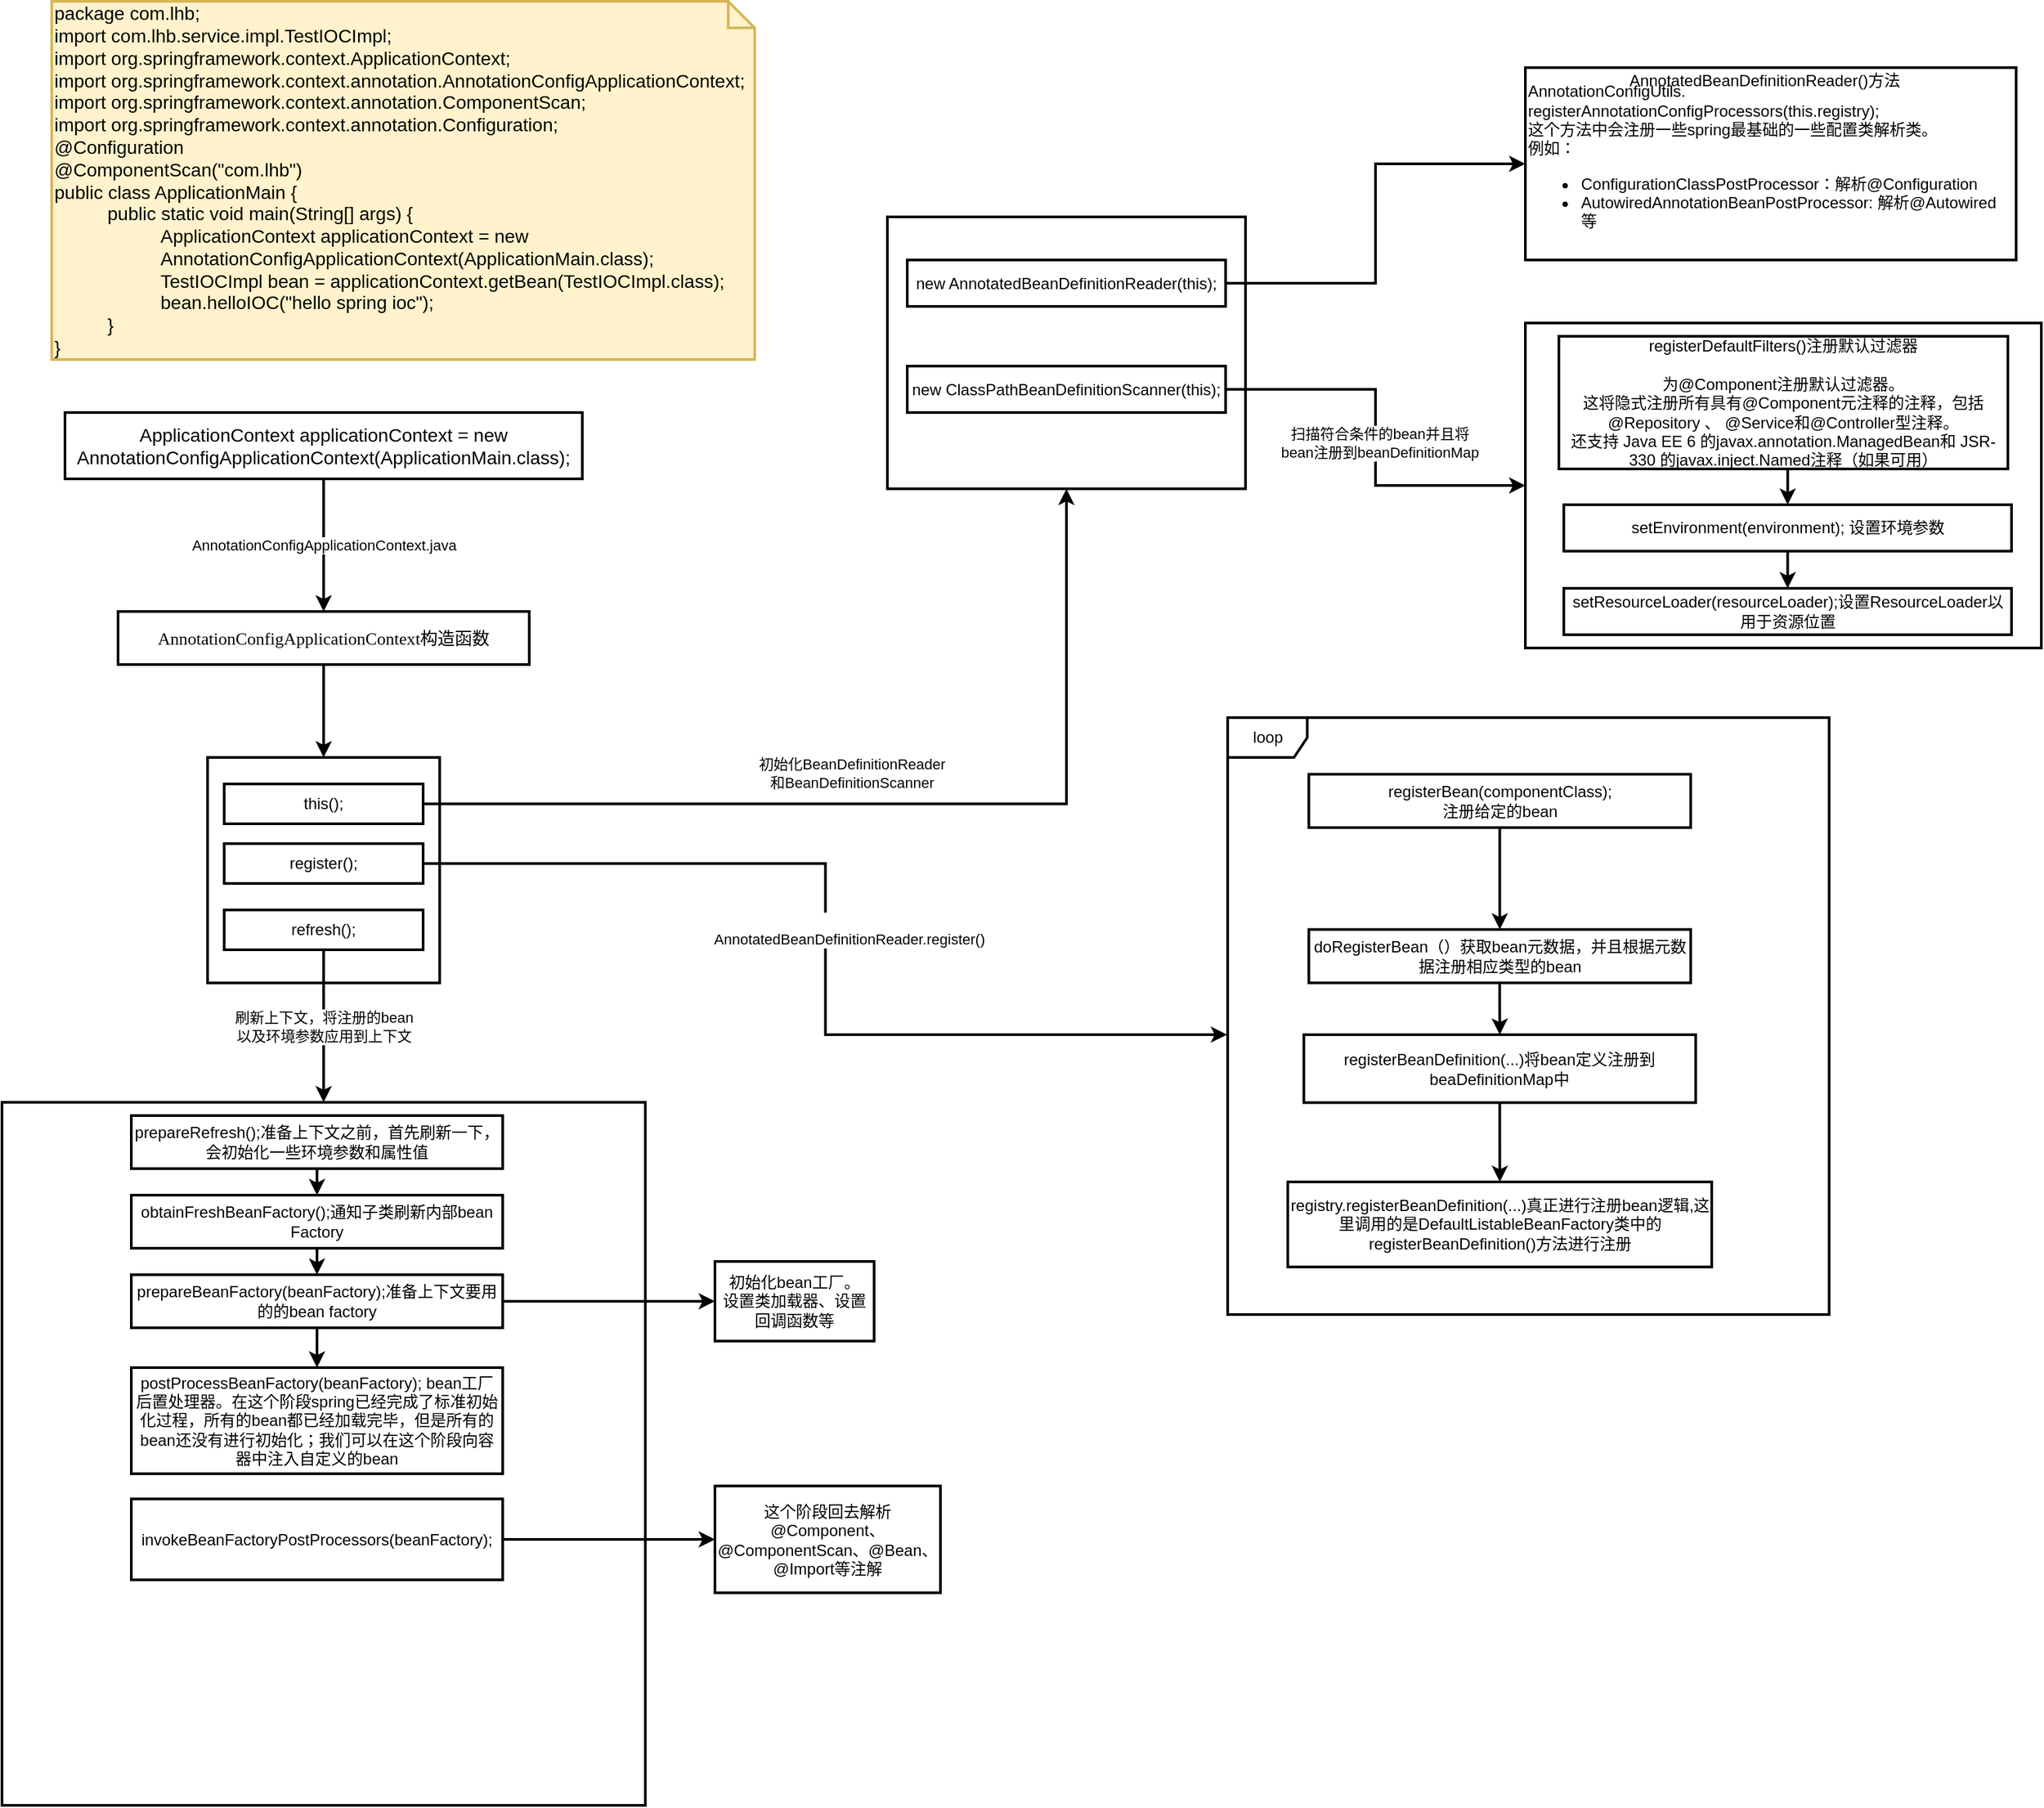 <mxfile version="14.9.6" type="github" pages="2">
  <diagram id="eFSnvH-j5v0lLI5UnApI" name="IOC加载流程">
    <mxGraphModel dx="1265" dy="634" grid="1" gridSize="10" guides="1" tooltips="1" connect="1" arrows="1" fold="1" page="1" pageScale="1" pageWidth="827" pageHeight="1169" math="0" shadow="0">
      <root>
        <mxCell id="0" />
        <mxCell id="1" parent="0" />
        <mxCell id="3bNbBRN6fOfR_KHOpcYK-2" value="&lt;div&gt;&lt;font color=&quot;#000000&quot;&gt;package com.lhb;&lt;/font&gt;&lt;/div&gt;&lt;div&gt;&lt;font color=&quot;#000000&quot;&gt;import com.lhb.service.impl.TestIOCImpl;&lt;/font&gt;&lt;/div&gt;&lt;div&gt;&lt;font color=&quot;#000000&quot;&gt;import org.springframework.context.ApplicationContext;&lt;/font&gt;&lt;/div&gt;&lt;div&gt;&lt;font color=&quot;#000000&quot;&gt;import org.springframework.context.annotation.AnnotationConfigApplicationContext;&lt;/font&gt;&lt;/div&gt;&lt;div&gt;&lt;font color=&quot;#000000&quot;&gt;import org.springframework.context.annotation.ComponentScan;&lt;/font&gt;&lt;/div&gt;&lt;div&gt;&lt;font color=&quot;#000000&quot;&gt;import org.springframework.context.annotation.Configuration;&lt;/font&gt;&lt;/div&gt;&lt;div&gt;&lt;font color=&quot;#000000&quot;&gt;@Configuration&lt;/font&gt;&lt;/div&gt;&lt;div&gt;&lt;font color=&quot;#000000&quot;&gt;@ComponentScan(&quot;com.lhb&quot;)&lt;/font&gt;&lt;/div&gt;&lt;div&gt;&lt;font color=&quot;#000000&quot;&gt;public class ApplicationMain {&lt;/font&gt;&lt;/div&gt;&lt;blockquote style=&quot;margin: 0 0 0 40px ; border: none ; padding: 0px&quot;&gt;&lt;div&gt;&lt;font color=&quot;#000000&quot;&gt;public static void main(String[] args) {&lt;/font&gt;&lt;/div&gt;&lt;/blockquote&gt;&lt;blockquote style=&quot;margin: 0 0 0 40px ; border: none ; padding: 0px&quot;&gt;&lt;blockquote style=&quot;margin: 0 0 0 40px ; border: none ; padding: 0px&quot;&gt;&lt;div&gt;&lt;font color=&quot;#000000&quot;&gt;ApplicationContext applicationContext = new AnnotationConfigApplicationContext(ApplicationMain.class);&lt;/font&gt;&lt;/div&gt;&lt;/blockquote&gt;&lt;blockquote style=&quot;margin: 0 0 0 40px ; border: none ; padding: 0px&quot;&gt;&lt;div&gt;&lt;font color=&quot;#000000&quot;&gt;TestIOCImpl bean = applicationContext.getBean(TestIOCImpl.class);&lt;/font&gt;&lt;/div&gt;&lt;/blockquote&gt;&lt;blockquote style=&quot;margin: 0 0 0 40px ; border: none ; padding: 0px&quot;&gt;&lt;div&gt;&lt;font color=&quot;#000000&quot;&gt;bean.helloIOC(&quot;hello spring ioc&quot;);&lt;/font&gt;&lt;/div&gt;&lt;/blockquote&gt;&lt;/blockquote&gt;&lt;blockquote style=&quot;margin: 0 0 0 40px ; border: none ; padding: 0px&quot;&gt;&lt;div&gt;&lt;font color=&quot;#000000&quot;&gt;}&lt;/font&gt;&lt;/div&gt;&lt;/blockquote&gt;&lt;div&gt;&lt;font color=&quot;#000000&quot;&gt;}&lt;/font&gt;&lt;/div&gt;" style="shape=note;strokeWidth=2;fontSize=14;size=20;whiteSpace=wrap;html=1;fillColor=#fff2cc;strokeColor=#d6b656;fontColor=#666600;align=left;" parent="1" vertex="1">
          <mxGeometry x="70" y="40" width="530" height="270" as="geometry" />
        </mxCell>
        <mxCell id="3bNbBRN6fOfR_KHOpcYK-5" value="" style="edgeStyle=orthogonalEdgeStyle;rounded=0;orthogonalLoop=1;jettySize=auto;html=1;strokeWidth=2;" parent="1" source="3bNbBRN6fOfR_KHOpcYK-3" target="3bNbBRN6fOfR_KHOpcYK-4" edge="1">
          <mxGeometry relative="1" as="geometry" />
        </mxCell>
        <mxCell id="XQ4zk1a1KSQNIVSHgwAn-4" value="AnnotationConfigApplicationContext.java" style="edgeLabel;html=1;align=center;verticalAlign=middle;resizable=0;points=[];" parent="3bNbBRN6fOfR_KHOpcYK-5" vertex="1" connectable="0">
          <mxGeometry x="-0.3" y="-1" relative="1" as="geometry">
            <mxPoint x="1" y="15" as="offset" />
          </mxGeometry>
        </mxCell>
        <mxCell id="3bNbBRN6fOfR_KHOpcYK-3" value="&lt;span style=&quot;font-size: 14px ; text-align: left&quot;&gt;ApplicationContext applicationContext = new AnnotationConfigApplicationContext(ApplicationMain.class);&lt;/span&gt;" style="rounded=0;whiteSpace=wrap;html=1;strokeWidth=2;" parent="1" vertex="1">
          <mxGeometry x="80" y="350" width="390" height="50" as="geometry" />
        </mxCell>
        <mxCell id="3bNbBRN6fOfR_KHOpcYK-7" value="" style="edgeStyle=orthogonalEdgeStyle;rounded=0;orthogonalLoop=1;jettySize=auto;html=1;strokeWidth=2;" parent="1" source="3bNbBRN6fOfR_KHOpcYK-4" target="3bNbBRN6fOfR_KHOpcYK-6" edge="1">
          <mxGeometry relative="1" as="geometry" />
        </mxCell>
        <mxCell id="3bNbBRN6fOfR_KHOpcYK-4" value="&lt;pre style=&quot;font-family: &amp;#34;jetbrains mono&amp;#34; ; font-size: 9.8pt&quot;&gt;&lt;span style=&quot;background-color: rgb(255 , 255 , 255)&quot;&gt;AnnotationConfigApplicationContext构造函数&lt;/span&gt;&lt;/pre&gt;" style="whiteSpace=wrap;html=1;rounded=0;strokeWidth=2;" parent="1" vertex="1">
          <mxGeometry x="120" y="500" width="310" height="40" as="geometry" />
        </mxCell>
        <mxCell id="XQ4zk1a1KSQNIVSHgwAn-1" value="" style="group" parent="1" vertex="1" connectable="0">
          <mxGeometry x="187.5" y="610" width="175" height="170" as="geometry" />
        </mxCell>
        <mxCell id="3bNbBRN6fOfR_KHOpcYK-6" value="" style="whiteSpace=wrap;html=1;rounded=0;strokeWidth=2;" parent="XQ4zk1a1KSQNIVSHgwAn-1" vertex="1">
          <mxGeometry width="175" height="170" as="geometry" />
        </mxCell>
        <mxCell id="3bNbBRN6fOfR_KHOpcYK-8" value="this();" style="rounded=0;whiteSpace=wrap;html=1;strokeWidth=2;" parent="XQ4zk1a1KSQNIVSHgwAn-1" vertex="1">
          <mxGeometry x="12.5" y="20" width="150" height="30" as="geometry" />
        </mxCell>
        <mxCell id="XQ4zk1a1KSQNIVSHgwAn-2" value="register();" style="rounded=0;whiteSpace=wrap;html=1;strokeWidth=2;" parent="XQ4zk1a1KSQNIVSHgwAn-1" vertex="1">
          <mxGeometry x="12.5" y="65" width="150" height="30" as="geometry" />
        </mxCell>
        <mxCell id="XQ4zk1a1KSQNIVSHgwAn-3" value="refresh();" style="rounded=0;whiteSpace=wrap;html=1;strokeWidth=2;" parent="XQ4zk1a1KSQNIVSHgwAn-1" vertex="1">
          <mxGeometry x="12.5" y="115" width="150" height="30" as="geometry" />
        </mxCell>
        <mxCell id="XQ4zk1a1KSQNIVSHgwAn-6" value="" style="edgeStyle=orthogonalEdgeStyle;rounded=0;orthogonalLoop=1;jettySize=auto;html=1;strokeWidth=2;" parent="1" source="3bNbBRN6fOfR_KHOpcYK-8" target="XQ4zk1a1KSQNIVSHgwAn-5" edge="1">
          <mxGeometry relative="1" as="geometry" />
        </mxCell>
        <mxCell id="XQ4zk1a1KSQNIVSHgwAn-9" value="初始化BeanDefinitionReader&lt;br&gt;和BeanDefinitionScanner" style="edgeLabel;html=1;align=center;verticalAlign=middle;resizable=0;points=[];" parent="XQ4zk1a1KSQNIVSHgwAn-6" vertex="1" connectable="0">
          <mxGeometry x="-0.147" relative="1" as="geometry">
            <mxPoint x="15" y="-23" as="offset" />
          </mxGeometry>
        </mxCell>
        <mxCell id="XQ4zk1a1KSQNIVSHgwAn-18" value="" style="group" parent="1" vertex="1" connectable="0">
          <mxGeometry x="700" y="202.5" width="270" height="205" as="geometry" />
        </mxCell>
        <mxCell id="XQ4zk1a1KSQNIVSHgwAn-5" value="" style="whiteSpace=wrap;html=1;rounded=0;strokeWidth=2;" parent="XQ4zk1a1KSQNIVSHgwAn-18" vertex="1">
          <mxGeometry width="270" height="205" as="geometry" />
        </mxCell>
        <mxCell id="XQ4zk1a1KSQNIVSHgwAn-16" value="new AnnotatedBeanDefinitionReader(this);" style="rounded=0;whiteSpace=wrap;html=1;strokeWidth=2;" parent="XQ4zk1a1KSQNIVSHgwAn-18" vertex="1">
          <mxGeometry x="15" y="32.5" width="240" height="35" as="geometry" />
        </mxCell>
        <mxCell id="XQ4zk1a1KSQNIVSHgwAn-17" value="new ClassPathBeanDefinitionScanner(this);" style="rounded=0;whiteSpace=wrap;html=1;strokeWidth=2;" parent="XQ4zk1a1KSQNIVSHgwAn-18" vertex="1">
          <mxGeometry x="15" y="112.5" width="240" height="35" as="geometry" />
        </mxCell>
        <mxCell id="XQ4zk1a1KSQNIVSHgwAn-20" value="" style="edgeStyle=orthogonalEdgeStyle;rounded=0;orthogonalLoop=1;jettySize=auto;html=1;strokeWidth=2;" parent="1" source="XQ4zk1a1KSQNIVSHgwAn-16" target="XQ4zk1a1KSQNIVSHgwAn-19" edge="1">
          <mxGeometry relative="1" as="geometry" />
        </mxCell>
        <mxCell id="XQ4zk1a1KSQNIVSHgwAn-24" value="" style="group" parent="1" vertex="1" connectable="0">
          <mxGeometry x="1181" y="90" width="370" height="145" as="geometry" />
        </mxCell>
        <mxCell id="XQ4zk1a1KSQNIVSHgwAn-19" value="AnnotationConfigUtils.&lt;br&gt;registerAnnotationConfigProcessors(this.registry);&lt;br&gt;这个方法中会注册一些spring最基础的一些配置类解析类。&lt;br&gt;例如：&lt;br&gt;&lt;ul&gt;&lt;li&gt;ConfigurationClassPostProcessor：解析@Configuration&lt;br&gt;&lt;/li&gt;&lt;li&gt;AutowiredAnnotationBeanPostProcessor: 解析@Autowired 等&lt;/li&gt;&lt;/ul&gt;" style="whiteSpace=wrap;html=1;rounded=0;strokeWidth=2;align=left;" parent="XQ4zk1a1KSQNIVSHgwAn-24" vertex="1">
          <mxGeometry width="370" height="145" as="geometry" />
        </mxCell>
        <mxCell id="XQ4zk1a1KSQNIVSHgwAn-23" value="AnnotatedBeanDefinitionReader()方法" style="text;html=1;align=center;verticalAlign=middle;resizable=0;points=[];autosize=1;strokeColor=none;" parent="XQ4zk1a1KSQNIVSHgwAn-24" vertex="1">
          <mxGeometry x="69.999" y="-0.003" width="220" height="20" as="geometry" />
        </mxCell>
        <mxCell id="XQ4zk1a1KSQNIVSHgwAn-27" value="" style="whiteSpace=wrap;html=1;rounded=0;strokeWidth=2;" parent="1" vertex="1">
          <mxGeometry x="1181" y="282.5" width="389" height="245" as="geometry" />
        </mxCell>
        <mxCell id="XQ4zk1a1KSQNIVSHgwAn-28" value="" style="edgeStyle=orthogonalEdgeStyle;rounded=0;orthogonalLoop=1;jettySize=auto;html=1;strokeWidth=2;" parent="1" source="XQ4zk1a1KSQNIVSHgwAn-17" target="XQ4zk1a1KSQNIVSHgwAn-27" edge="1">
          <mxGeometry relative="1" as="geometry" />
        </mxCell>
        <mxCell id="XQ4zk1a1KSQNIVSHgwAn-29" value="扫描符合条件的bean并且将&lt;br&gt;bean注册到beanDefinitionMap" style="edgeLabel;html=1;align=center;verticalAlign=middle;resizable=0;points=[];" parent="XQ4zk1a1KSQNIVSHgwAn-28" vertex="1" connectable="0">
          <mxGeometry x="-0.274" y="1" relative="1" as="geometry">
            <mxPoint x="7" y="41" as="offset" />
          </mxGeometry>
        </mxCell>
        <mxCell id="XQ4zk1a1KSQNIVSHgwAn-32" style="edgeStyle=orthogonalEdgeStyle;rounded=0;orthogonalLoop=1;jettySize=auto;html=1;exitX=0.5;exitY=1;exitDx=0;exitDy=0;strokeWidth=2;entryX=0.5;entryY=0;entryDx=0;entryDy=0;" parent="1" source="XQ4zk1a1KSQNIVSHgwAn-30" target="XQ4zk1a1KSQNIVSHgwAn-31" edge="1">
          <mxGeometry relative="1" as="geometry">
            <mxPoint x="1376" y="452.5" as="targetPoint" />
          </mxGeometry>
        </mxCell>
        <mxCell id="XQ4zk1a1KSQNIVSHgwAn-30" value="registerDefaultFilters()注册默认过滤器&lt;br&gt;&lt;br&gt;&lt;span&gt;为@Component注册默认过滤器。&lt;/span&gt;&lt;br&gt;&lt;div&gt;这将隐式注册所有具有@Component元注释的注释，包括@Repository 、 @Service和@Controller型注释。&lt;/div&gt;&lt;div&gt;还支持 Java EE 6 的javax.annotation.ManagedBean和 JSR-330 的javax.inject.Named注释（如果可用）&lt;/div&gt;" style="rounded=0;whiteSpace=wrap;html=1;strokeWidth=2;" parent="1" vertex="1">
          <mxGeometry x="1206.25" y="292.5" width="338.5" height="100" as="geometry" />
        </mxCell>
        <mxCell id="XQ4zk1a1KSQNIVSHgwAn-34" value="" style="edgeStyle=orthogonalEdgeStyle;rounded=0;orthogonalLoop=1;jettySize=auto;html=1;strokeWidth=2;" parent="1" source="XQ4zk1a1KSQNIVSHgwAn-31" target="XQ4zk1a1KSQNIVSHgwAn-33" edge="1">
          <mxGeometry relative="1" as="geometry" />
        </mxCell>
        <mxCell id="XQ4zk1a1KSQNIVSHgwAn-31" value="setEnvironment(environment); 设置环境参数" style="rounded=0;whiteSpace=wrap;html=1;strokeWidth=2;" parent="1" vertex="1">
          <mxGeometry x="1210" y="419.5" width="337.5" height="35" as="geometry" />
        </mxCell>
        <mxCell id="XQ4zk1a1KSQNIVSHgwAn-33" value="setResourceLoader(resourceLoader);设置ResourceLoader以用于资源位置" style="rounded=0;whiteSpace=wrap;html=1;strokeWidth=2;" parent="1" vertex="1">
          <mxGeometry x="1210" y="482.5" width="337.5" height="35" as="geometry" />
        </mxCell>
        <mxCell id="XQ4zk1a1KSQNIVSHgwAn-36" value="" style="edgeStyle=orthogonalEdgeStyle;rounded=0;orthogonalLoop=1;jettySize=auto;html=1;strokeWidth=2;entryX=-0.001;entryY=0.531;entryDx=0;entryDy=0;entryPerimeter=0;" parent="1" source="XQ4zk1a1KSQNIVSHgwAn-2" target="XQ4zk1a1KSQNIVSHgwAn-38" edge="1">
          <mxGeometry relative="1" as="geometry">
            <mxPoint x="700" y="695" as="targetPoint" />
          </mxGeometry>
        </mxCell>
        <mxCell id="XQ4zk1a1KSQNIVSHgwAn-37" value="&lt;div&gt;&lt;span style=&quot;font-size: 11px&quot;&gt;&lt;br&gt;&lt;/span&gt;&lt;/div&gt;&lt;div&gt;&lt;span style=&quot;font-size: 11px&quot;&gt;AnnotatedBeanDefinitionReader.register()&lt;/span&gt;&lt;/div&gt;" style="edgeLabel;html=1;align=center;verticalAlign=middle;resizable=0;points=[];rotation=0;" parent="XQ4zk1a1KSQNIVSHgwAn-36" vertex="1" connectable="0">
          <mxGeometry x="-0.255" y="2" relative="1" as="geometry">
            <mxPoint x="47" y="52" as="offset" />
          </mxGeometry>
        </mxCell>
        <mxCell id="XQ4zk1a1KSQNIVSHgwAn-47" value="" style="group" parent="1" vertex="1" connectable="0">
          <mxGeometry x="970" y="580" width="440" height="450" as="geometry" />
        </mxCell>
        <mxCell id="XQ4zk1a1KSQNIVSHgwAn-41" value="doRegisterBean（）获取bean元数据，并且根据元数据注册相应类型的bean" style="rounded=0;whiteSpace=wrap;html=1;strokeWidth=2;" parent="XQ4zk1a1KSQNIVSHgwAn-47" vertex="1">
          <mxGeometry x="47.744" y="159.72" width="287.914" height="40.207" as="geometry" />
        </mxCell>
        <mxCell id="XQ4zk1a1KSQNIVSHgwAn-42" value="" style="edgeStyle=orthogonalEdgeStyle;rounded=0;orthogonalLoop=1;jettySize=auto;html=1;strokeWidth=2;" parent="XQ4zk1a1KSQNIVSHgwAn-47" source="XQ4zk1a1KSQNIVSHgwAn-39" target="XQ4zk1a1KSQNIVSHgwAn-41" edge="1">
          <mxGeometry relative="1" as="geometry" />
        </mxCell>
        <mxCell id="XQ4zk1a1KSQNIVSHgwAn-38" value="loop" style="shape=umlFrame;whiteSpace=wrap;html=1;strokeWidth=2;" parent="XQ4zk1a1KSQNIVSHgwAn-47" vertex="1">
          <mxGeometry x="-13.426" width="453.426" height="450" as="geometry" />
        </mxCell>
        <mxCell id="XQ4zk1a1KSQNIVSHgwAn-39" value="registerBean(componentClass);&lt;br&gt;注册给定的bean" style="rounded=0;whiteSpace=wrap;html=1;strokeWidth=2;" parent="XQ4zk1a1KSQNIVSHgwAn-47" vertex="1">
          <mxGeometry x="47.744" y="42.683" width="287.914" height="40.207" as="geometry" />
        </mxCell>
        <mxCell id="XQ4zk1a1KSQNIVSHgwAn-45" value="registerBeanDefinition(...)将bean定义注册到beaDefinitionMap中" style="rounded=0;whiteSpace=wrap;html=1;strokeWidth=2;" parent="XQ4zk1a1KSQNIVSHgwAn-47" vertex="1">
          <mxGeometry x="44.012" y="239.024" width="295.379" height="51.22" as="geometry" />
        </mxCell>
        <mxCell id="XQ4zk1a1KSQNIVSHgwAn-44" value="" style="edgeStyle=orthogonalEdgeStyle;rounded=0;orthogonalLoop=1;jettySize=auto;html=1;strokeWidth=2;entryX=0.5;entryY=0;entryDx=0;entryDy=0;" parent="XQ4zk1a1KSQNIVSHgwAn-47" source="XQ4zk1a1KSQNIVSHgwAn-41" target="XQ4zk1a1KSQNIVSHgwAn-45" edge="1">
          <mxGeometry relative="1" as="geometry">
            <mxPoint x="191.701" y="268.22" as="targetPoint" />
          </mxGeometry>
        </mxCell>
        <mxCell id="XQ4zk1a1KSQNIVSHgwAn-48" value="registry.registerBeanDefinition(...)真正进行注册bean逻辑,这里调用的是DefaultListableBeanFactory类中的registerBeanDefinition()方法进行注册" style="whiteSpace=wrap;html=1;rounded=0;strokeWidth=2;" parent="XQ4zk1a1KSQNIVSHgwAn-47" vertex="1">
          <mxGeometry x="31.87" y="350" width="319.654" height="64.15" as="geometry" />
        </mxCell>
        <mxCell id="XQ4zk1a1KSQNIVSHgwAn-49" value="" style="edgeStyle=orthogonalEdgeStyle;rounded=0;orthogonalLoop=1;jettySize=auto;html=1;strokeWidth=2;" parent="XQ4zk1a1KSQNIVSHgwAn-47" source="XQ4zk1a1KSQNIVSHgwAn-45" target="XQ4zk1a1KSQNIVSHgwAn-48" edge="1">
          <mxGeometry relative="1" as="geometry" />
        </mxCell>
        <mxCell id="XQ4zk1a1KSQNIVSHgwAn-50" value="" style="whiteSpace=wrap;html=1;rounded=0;strokeWidth=2;" parent="1" vertex="1">
          <mxGeometry x="32.5" y="870" width="485" height="530" as="geometry" />
        </mxCell>
        <mxCell id="XQ4zk1a1KSQNIVSHgwAn-51" value="" style="edgeStyle=orthogonalEdgeStyle;rounded=0;orthogonalLoop=1;jettySize=auto;html=1;strokeWidth=2;" parent="1" source="XQ4zk1a1KSQNIVSHgwAn-3" target="XQ4zk1a1KSQNIVSHgwAn-50" edge="1">
          <mxGeometry relative="1" as="geometry" />
        </mxCell>
        <mxCell id="XQ4zk1a1KSQNIVSHgwAn-52" value="刷新上下文，将注册的bean&lt;br&gt;以及环境参数应用到上下文" style="edgeLabel;html=1;align=center;verticalAlign=middle;resizable=0;points=[];" parent="XQ4zk1a1KSQNIVSHgwAn-51" vertex="1" connectable="0">
          <mxGeometry x="0.417" y="-4" relative="1" as="geometry">
            <mxPoint x="4" y="-24" as="offset" />
          </mxGeometry>
        </mxCell>
        <mxCell id="XQ4zk1a1KSQNIVSHgwAn-55" style="edgeStyle=orthogonalEdgeStyle;rounded=0;orthogonalLoop=1;jettySize=auto;html=1;exitX=0.5;exitY=1;exitDx=0;exitDy=0;entryX=0.5;entryY=0;entryDx=0;entryDy=0;strokeWidth=2;" parent="1" source="XQ4zk1a1KSQNIVSHgwAn-53" target="XQ4zk1a1KSQNIVSHgwAn-54" edge="1">
          <mxGeometry relative="1" as="geometry" />
        </mxCell>
        <mxCell id="XQ4zk1a1KSQNIVSHgwAn-53" value="prepareRefresh();准备上下文之前，首先刷新一下，会初始化一些环境参数和属性值" style="rounded=0;whiteSpace=wrap;html=1;strokeWidth=2;" parent="1" vertex="1">
          <mxGeometry x="130" y="880" width="280" height="40" as="geometry" />
        </mxCell>
        <mxCell id="XQ4zk1a1KSQNIVSHgwAn-57" style="edgeStyle=orthogonalEdgeStyle;rounded=0;orthogonalLoop=1;jettySize=auto;html=1;exitX=0.5;exitY=1;exitDx=0;exitDy=0;entryX=0.5;entryY=0;entryDx=0;entryDy=0;strokeWidth=2;" parent="1" source="XQ4zk1a1KSQNIVSHgwAn-54" target="XQ4zk1a1KSQNIVSHgwAn-56" edge="1">
          <mxGeometry relative="1" as="geometry" />
        </mxCell>
        <mxCell id="XQ4zk1a1KSQNIVSHgwAn-54" value="obtainFreshBeanFactory();通知子类刷新内部bean Factory" style="rounded=0;whiteSpace=wrap;html=1;strokeWidth=2;" parent="1" vertex="1">
          <mxGeometry x="130" y="940" width="280" height="40" as="geometry" />
        </mxCell>
        <mxCell id="XQ4zk1a1KSQNIVSHgwAn-59" value="" style="edgeStyle=orthogonalEdgeStyle;rounded=0;orthogonalLoop=1;jettySize=auto;html=1;strokeWidth=2;" parent="1" source="XQ4zk1a1KSQNIVSHgwAn-56" target="XQ4zk1a1KSQNIVSHgwAn-58" edge="1">
          <mxGeometry relative="1" as="geometry" />
        </mxCell>
        <mxCell id="XQ4zk1a1KSQNIVSHgwAn-61" value="" style="edgeStyle=orthogonalEdgeStyle;rounded=0;orthogonalLoop=1;jettySize=auto;html=1;strokeWidth=2;" parent="1" source="XQ4zk1a1KSQNIVSHgwAn-56" target="XQ4zk1a1KSQNIVSHgwAn-60" edge="1">
          <mxGeometry relative="1" as="geometry" />
        </mxCell>
        <mxCell id="XQ4zk1a1KSQNIVSHgwAn-56" value="prepareBeanFactory(beanFactory);准备上下文要用的的bean factory" style="rounded=0;whiteSpace=wrap;html=1;strokeWidth=2;" parent="1" vertex="1">
          <mxGeometry x="130" y="1000" width="280" height="40" as="geometry" />
        </mxCell>
        <mxCell id="XQ4zk1a1KSQNIVSHgwAn-58" value="初始化bean工厂。&lt;br&gt;设置类加载器、设置回调函数等" style="whiteSpace=wrap;html=1;rounded=0;strokeWidth=2;" parent="1" vertex="1">
          <mxGeometry x="570" y="990" width="120" height="60" as="geometry" />
        </mxCell>
        <mxCell id="XQ4zk1a1KSQNIVSHgwAn-60" value="postProcessBeanFactory(beanFactory); bean工厂后置处理器。在这个阶段spring已经完成了标准初始化过程，所有的bean都已经加载完毕，但是所有的bean还没有进行初始化；我们可以在这个阶段向容器中注入自定义的bean" style="rounded=0;whiteSpace=wrap;html=1;strokeWidth=2;" parent="1" vertex="1">
          <mxGeometry x="130" y="1070" width="280" height="80" as="geometry" />
        </mxCell>
        <mxCell id="XQ4zk1a1KSQNIVSHgwAn-64" value="" style="edgeStyle=orthogonalEdgeStyle;rounded=0;orthogonalLoop=1;jettySize=auto;html=1;strokeWidth=2;" parent="1" source="XQ4zk1a1KSQNIVSHgwAn-62" target="XQ4zk1a1KSQNIVSHgwAn-63" edge="1">
          <mxGeometry relative="1" as="geometry" />
        </mxCell>
        <mxCell id="XQ4zk1a1KSQNIVSHgwAn-62" value="invokeBeanFactoryPostProcessors(beanFactory);" style="rounded=0;whiteSpace=wrap;html=1;strokeWidth=2;" parent="1" vertex="1">
          <mxGeometry x="130" y="1169" width="280" height="61" as="geometry" />
        </mxCell>
        <mxCell id="XQ4zk1a1KSQNIVSHgwAn-63" value="这个阶段回去解析@Component、@ComponentScan、@Bean、@Import等注解" style="whiteSpace=wrap;html=1;rounded=0;strokeWidth=2;" parent="1" vertex="1">
          <mxGeometry x="570" y="1159.25" width="170" height="80.5" as="geometry" />
        </mxCell>
      </root>
    </mxGraphModel>
  </diagram>
  <diagram id="hepXTsCa3l8ix0Icivxy" name="ConfigurationClassPostProcessor">
    <mxGraphModel dx="1265" dy="634" grid="1" gridSize="10" guides="1" tooltips="1" connect="1" arrows="1" fold="1" page="1" pageScale="1" pageWidth="827" pageHeight="1169" math="0" shadow="0">
      <root>
        <mxCell id="EWgUU95VU_tfvLXolziu-0" />
        <mxCell id="EWgUU95VU_tfvLXolziu-1" parent="EWgUU95VU_tfvLXolziu-0" />
        <mxCell id="EWgUU95VU_tfvLXolziu-2" value="由于ConfigurationClassPostProcessor实现了BeanDefinitionRegistryPostProcessor接口，所以在执行后置处理器的时候，会执行该方法" style="shape=note;strokeWidth=2;fontSize=14;size=20;whiteSpace=wrap;html=1;fillColor=#fff2cc;strokeColor=#d6b656;fontColor=#666600;" vertex="1" parent="EWgUU95VU_tfvLXolziu-1">
          <mxGeometry x="70" y="60" width="270" height="120" as="geometry" />
        </mxCell>
        <mxCell id="EWgUU95VU_tfvLXolziu-4" style="edgeStyle=orthogonalEdgeStyle;rounded=0;orthogonalLoop=1;jettySize=auto;html=1;entryX=1;entryY=0.5;entryDx=0;entryDy=0;entryPerimeter=0;strokeWidth=2;curved=1;" edge="1" parent="EWgUU95VU_tfvLXolziu-1" source="EWgUU95VU_tfvLXolziu-3" target="EWgUU95VU_tfvLXolziu-2">
          <mxGeometry relative="1" as="geometry" />
        </mxCell>
        <mxCell id="EWgUU95VU_tfvLXolziu-6" value="" style="edgeStyle=orthogonalEdgeStyle;curved=1;rounded=0;orthogonalLoop=1;jettySize=auto;html=1;strokeWidth=2;" edge="1" parent="EWgUU95VU_tfvLXolziu-1" source="EWgUU95VU_tfvLXolziu-3" target="EWgUU95VU_tfvLXolziu-5">
          <mxGeometry relative="1" as="geometry" />
        </mxCell>
        <mxCell id="EWgUU95VU_tfvLXolziu-3" value="postProcessBeanDefinitionRegistry()" style="whiteSpace=wrap;html=1;fillColor=#FF66B3;strokeWidth=2;" vertex="1" parent="EWgUU95VU_tfvLXolziu-1">
          <mxGeometry x="510" y="70" width="280" height="60" as="geometry" />
        </mxCell>
        <mxCell id="EWgUU95VU_tfvLXolziu-8" value="" style="rounded=0;orthogonalLoop=1;jettySize=auto;html=1;strokeWidth=2;" edge="1" parent="EWgUU95VU_tfvLXolziu-1" source="EWgUU95VU_tfvLXolziu-5" target="EWgUU95VU_tfvLXolziu-7">
          <mxGeometry relative="1" as="geometry" />
        </mxCell>
        <mxCell id="EWgUU95VU_tfvLXolziu-5" value="processConfigBeanDefinition()" style="whiteSpace=wrap;html=1;fillColor=#FF66B3;strokeWidth=2;" vertex="1" parent="EWgUU95VU_tfvLXolziu-1">
          <mxGeometry x="510" y="200" width="280" height="60" as="geometry" />
        </mxCell>
        <mxCell id="EWgUU95VU_tfvLXolziu-10" style="edgeStyle=none;rounded=0;orthogonalLoop=1;jettySize=auto;html=1;exitX=0;exitY=0.5;exitDx=0;exitDy=0;entryX=0;entryY=0;entryDx=260;entryDy=50;entryPerimeter=0;strokeWidth=2;" edge="1" parent="EWgUU95VU_tfvLXolziu-1" source="EWgUU95VU_tfvLXolziu-7" target="EWgUU95VU_tfvLXolziu-9">
          <mxGeometry relative="1" as="geometry" />
        </mxCell>
        <mxCell id="EWgUU95VU_tfvLXolziu-12" value="" style="edgeStyle=none;rounded=0;orthogonalLoop=1;jettySize=auto;html=1;strokeWidth=2;" edge="1" parent="EWgUU95VU_tfvLXolziu-1" source="EWgUU95VU_tfvLXolziu-7" target="EWgUU95VU_tfvLXolziu-11">
          <mxGeometry relative="1" as="geometry" />
        </mxCell>
        <mxCell id="EWgUU95VU_tfvLXolziu-7" value="ConfigurationClasUtils.checkConfigurationClassCandidate()&lt;br&gt;判断类是不是一个配置类，为BeanDefinition的configurationClass属性赋值，设置为lite，full或者null" style="whiteSpace=wrap;html=1;fillColor=#FF66B3;strokeWidth=2;" vertex="1" parent="EWgUU95VU_tfvLXolziu-1">
          <mxGeometry x="485" y="340" width="330" height="60" as="geometry" />
        </mxCell>
        <mxCell id="EWgUU95VU_tfvLXolziu-9" value="在此时为BeanDefinition标识为lite或者full，在后面会根据该属性判断类是否需要CGLIB增强" style="shape=note;strokeWidth=2;fontSize=14;size=20;whiteSpace=wrap;html=1;fillColor=#fff2cc;strokeColor=#d6b656;fontColor=#666600;" vertex="1" parent="EWgUU95VU_tfvLXolziu-1">
          <mxGeometry x="75" y="320" width="260" height="80" as="geometry" />
        </mxCell>
        <mxCell id="EWgUU95VU_tfvLXolziu-14" style="edgeStyle=none;rounded=0;orthogonalLoop=1;jettySize=auto;html=1;exitX=0;exitY=0.5;exitDx=0;exitDy=0;entryX=0.996;entryY=0.557;entryDx=0;entryDy=0;entryPerimeter=0;strokeWidth=2;" edge="1" parent="EWgUU95VU_tfvLXolziu-1" source="EWgUU95VU_tfvLXolziu-11" target="EWgUU95VU_tfvLXolziu-13">
          <mxGeometry relative="1" as="geometry" />
        </mxCell>
        <mxCell id="EWgUU95VU_tfvLXolziu-16" value="" style="edgeStyle=none;rounded=0;orthogonalLoop=1;jettySize=auto;html=1;strokeWidth=2;" edge="1" parent="EWgUU95VU_tfvLXolziu-1" source="EWgUU95VU_tfvLXolziu-11" target="EWgUU95VU_tfvLXolziu-15">
          <mxGeometry relative="1" as="geometry" />
        </mxCell>
        <mxCell id="EWgUU95VU_tfvLXolziu-11" value="ConfigurationClassParser.parse()" style="whiteSpace=wrap;html=1;fillColor=#FF66B3;strokeWidth=2;" vertex="1" parent="EWgUU95VU_tfvLXolziu-1">
          <mxGeometry x="485" y="480" width="330" height="60" as="geometry" />
        </mxCell>
        <mxCell id="EWgUU95VU_tfvLXolziu-13" value="经过这一步将@ComponentScan、@Bean、@Import等注解要注册的类扫描出来" style="shape=note;strokeWidth=2;fontSize=14;size=20;whiteSpace=wrap;html=1;fillColor=#fff2cc;strokeColor=#d6b656;fontColor=#666600;" vertex="1" parent="EWgUU95VU_tfvLXolziu-1">
          <mxGeometry x="75" y="470" width="245" height="70" as="geometry" />
        </mxCell>
        <mxCell id="EWgUU95VU_tfvLXolziu-18" style="edgeStyle=none;rounded=0;orthogonalLoop=1;jettySize=auto;html=1;exitX=0;exitY=0.5;exitDx=0;exitDy=0;entryX=0;entryY=0;entryDx=255;entryDy=62.5;entryPerimeter=0;strokeWidth=2;" edge="1" parent="EWgUU95VU_tfvLXolziu-1" source="EWgUU95VU_tfvLXolziu-15" target="EWgUU95VU_tfvLXolziu-17">
          <mxGeometry relative="1" as="geometry" />
        </mxCell>
        <mxCell id="EWgUU95VU_tfvLXolziu-20" value="" style="edgeStyle=orthogonalEdgeStyle;rounded=0;orthogonalLoop=1;jettySize=auto;html=1;strokeWidth=2;entryX=0.5;entryY=0;entryDx=0;entryDy=0;entryPerimeter=0;" edge="1" parent="EWgUU95VU_tfvLXolziu-1" source="EWgUU95VU_tfvLXolziu-15" target="EWgUU95VU_tfvLXolziu-19">
          <mxGeometry relative="1" as="geometry" />
        </mxCell>
        <mxCell id="EWgUU95VU_tfvLXolziu-15" value="this.reader.loadBeanDefinitions(configClasses)" style="whiteSpace=wrap;html=1;fillColor=#FF66B3;strokeWidth=2;" vertex="1" parent="EWgUU95VU_tfvLXolziu-1">
          <mxGeometry x="485" y="620" width="330" height="60" as="geometry" />
        </mxCell>
        <mxCell id="EWgUU95VU_tfvLXolziu-17" value="经过这一步，会将@Import、@Bean注册的类变成BeanDefinition。接下来会执行BeanFactoryPostProcessor类的postProcessBeanFactory()方法" style="shape=note;strokeWidth=2;fontSize=14;size=20;whiteSpace=wrap;html=1;fillColor=#fff2cc;strokeColor=#d6b656;fontColor=#666600;" vertex="1" parent="EWgUU95VU_tfvLXolziu-1">
          <mxGeometry x="75" y="585" width="255" height="105" as="geometry" />
        </mxCell>
        <mxCell id="EWgUU95VU_tfvLXolziu-22" value="" style="edgeStyle=orthogonalEdgeStyle;rounded=0;orthogonalLoop=1;jettySize=auto;html=1;strokeWidth=2;" edge="1" parent="EWgUU95VU_tfvLXolziu-1" source="EWgUU95VU_tfvLXolziu-19" target="EWgUU95VU_tfvLXolziu-21">
          <mxGeometry relative="1" as="geometry" />
        </mxCell>
        <mxCell id="EWgUU95VU_tfvLXolziu-19" value="postProcessBeanFactory()" style="whiteSpace=wrap;html=1;fillColor=#FF66B3;strokeWidth=2;" vertex="1" parent="EWgUU95VU_tfvLXolziu-1">
          <mxGeometry x="980" y="70" width="330" height="60" as="geometry" />
        </mxCell>
        <mxCell id="EWgUU95VU_tfvLXolziu-24" value="" style="edgeStyle=orthogonalEdgeStyle;rounded=0;orthogonalLoop=1;jettySize=auto;html=1;strokeWidth=2;" edge="1" parent="EWgUU95VU_tfvLXolziu-1" source="EWgUU95VU_tfvLXolziu-21" target="EWgUU95VU_tfvLXolziu-23">
          <mxGeometry relative="1" as="geometry" />
        </mxCell>
        <mxCell id="EWgUU95VU_tfvLXolziu-28" style="edgeStyle=orthogonalEdgeStyle;curved=1;rounded=0;orthogonalLoop=1;jettySize=auto;html=1;exitX=1;exitY=0.5;exitDx=0;exitDy=0;entryX=0;entryY=0;entryDx=190;entryDy=50;entryPerimeter=0;strokeWidth=2;" edge="1" parent="EWgUU95VU_tfvLXolziu-1" source="EWgUU95VU_tfvLXolziu-21" target="EWgUU95VU_tfvLXolziu-26">
          <mxGeometry relative="1" as="geometry" />
        </mxCell>
        <mxCell id="EWgUU95VU_tfvLXolziu-21" value="enhanceConfigurationClasses" style="whiteSpace=wrap;html=1;fillColor=#FF66B3;strokeWidth=2;" vertex="1" parent="EWgUU95VU_tfvLXolziu-1">
          <mxGeometry x="980" y="210" width="330" height="60" as="geometry" />
        </mxCell>
        <mxCell id="EWgUU95VU_tfvLXolziu-27" style="edgeStyle=orthogonalEdgeStyle;rounded=0;orthogonalLoop=1;jettySize=auto;html=1;exitX=0.5;exitY=1;exitDx=0;exitDy=0;entryX=0.416;entryY=-0.012;entryDx=0;entryDy=0;entryPerimeter=0;strokeWidth=2;curved=1;" edge="1" parent="EWgUU95VU_tfvLXolziu-1" source="EWgUU95VU_tfvLXolziu-23" target="EWgUU95VU_tfvLXolziu-25">
          <mxGeometry relative="1" as="geometry" />
        </mxCell>
        <mxCell id="EWgUU95VU_tfvLXolziu-23" value="beanFactory.addBeanPostProcessor(new ImportAwareBeanPostProcessor(beanFactory))" style="whiteSpace=wrap;html=1;fillColor=#FF66B3;strokeWidth=2;" vertex="1" parent="EWgUU95VU_tfvLXolziu-1">
          <mxGeometry x="980" y="350" width="330" height="60" as="geometry" />
        </mxCell>
        <mxCell id="EWgUU95VU_tfvLXolziu-25" value="添加一个Bean后置处理器，干预后面Bean的创建过程" style="shape=note;strokeWidth=2;fontSize=14;size=20;whiteSpace=wrap;html=1;fillColor=#fff2cc;strokeColor=#d6b656;fontColor=#666600;" vertex="1" parent="EWgUU95VU_tfvLXolziu-1">
          <mxGeometry x="960" y="500" width="190" height="80" as="geometry" />
        </mxCell>
        <mxCell id="EWgUU95VU_tfvLXolziu-26" value="为属性为full的BeanDefinition进行CGLIB增强" style="shape=note;strokeWidth=2;fontSize=14;size=20;whiteSpace=wrap;html=1;fillColor=#fff2cc;strokeColor=#d6b656;fontColor=#666600;" vertex="1" parent="EWgUU95VU_tfvLXolziu-1">
          <mxGeometry x="1190" y="500" width="190" height="80" as="geometry" />
        </mxCell>
      </root>
    </mxGraphModel>
  </diagram>
</mxfile>
